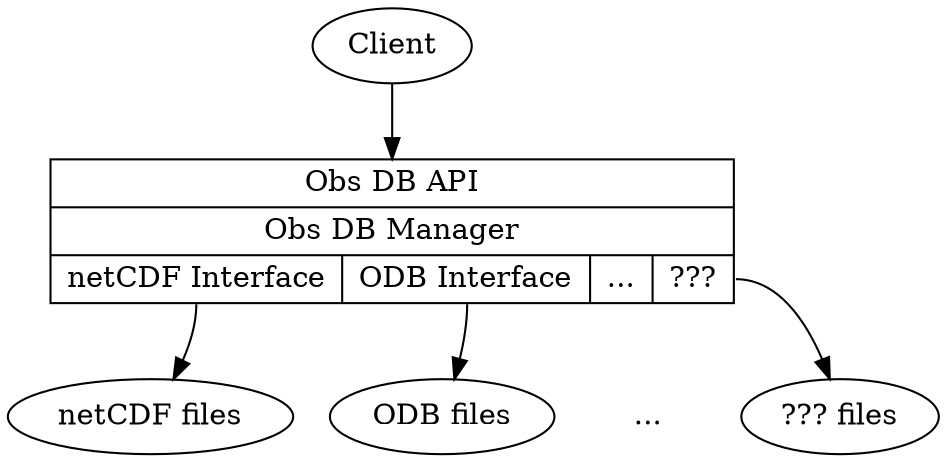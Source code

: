 digraph API_structure
  {
  NetCdfFiles  [ shape=ellipse, label="netCDF files" ];
  OdbFiles     [ shape=ellipse, label="ODB files" ];
  SpaceFiles   [ shape=none, label="..." ];
  MoreFiles    [ shape=ellipse, label="??? files" ];

  ObsdbApi [ shape=record, label="{Obs DB API|Obs DB Manager|{<nc1>netCDF Interface|<odb1>ODB Interface|<extra1>...|<extra2>???}}" ];

  Client [ shape=ellipse, label="Client" ];


  Client -> ObsdbApi;
  ObsdbApi:nc1 -> NetCdfFiles;
  ObsdbApi:odb1 -> OdbFiles;
  ObsdbApi:extra1 -> SpaceFiles [ style=invis ];
  ObsdbApi:extra2 -> MoreFiles;
  }
